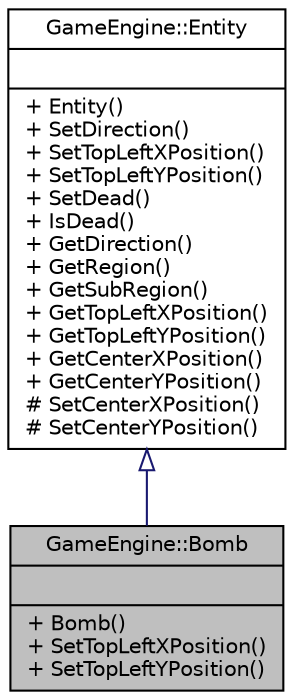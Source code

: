 digraph "GameEngine::Bomb"
{
  edge [fontname="Helvetica",fontsize="10",labelfontname="Helvetica",labelfontsize="10"];
  node [fontname="Helvetica",fontsize="10",shape=record];
  Node2 [label="{GameEngine::Bomb\n||+ Bomb()\l+ SetTopLeftXPosition()\l+ SetTopLeftYPosition()\l}",height=0.2,width=0.4,color="black", fillcolor="grey75", style="filled", fontcolor="black"];
  Node3 -> Node2 [dir="back",color="midnightblue",fontsize="10",style="solid",arrowtail="onormal",fontname="Helvetica"];
  Node3 [label="{GameEngine::Entity\n||+ Entity()\l+ SetDirection()\l+ SetTopLeftXPosition()\l+ SetTopLeftYPosition()\l+ SetDead()\l+ IsDead()\l+ GetDirection()\l+ GetRegion()\l+ GetSubRegion()\l+ GetTopLeftXPosition()\l+ GetTopLeftYPosition()\l+ GetCenterXPosition()\l+ GetCenterYPosition()\l# SetCenterXPosition()\l# SetCenterYPosition()\l}",height=0.2,width=0.4,color="black", fillcolor="white", style="filled",URL="$class_game_engine_1_1_entity.html"];
}
